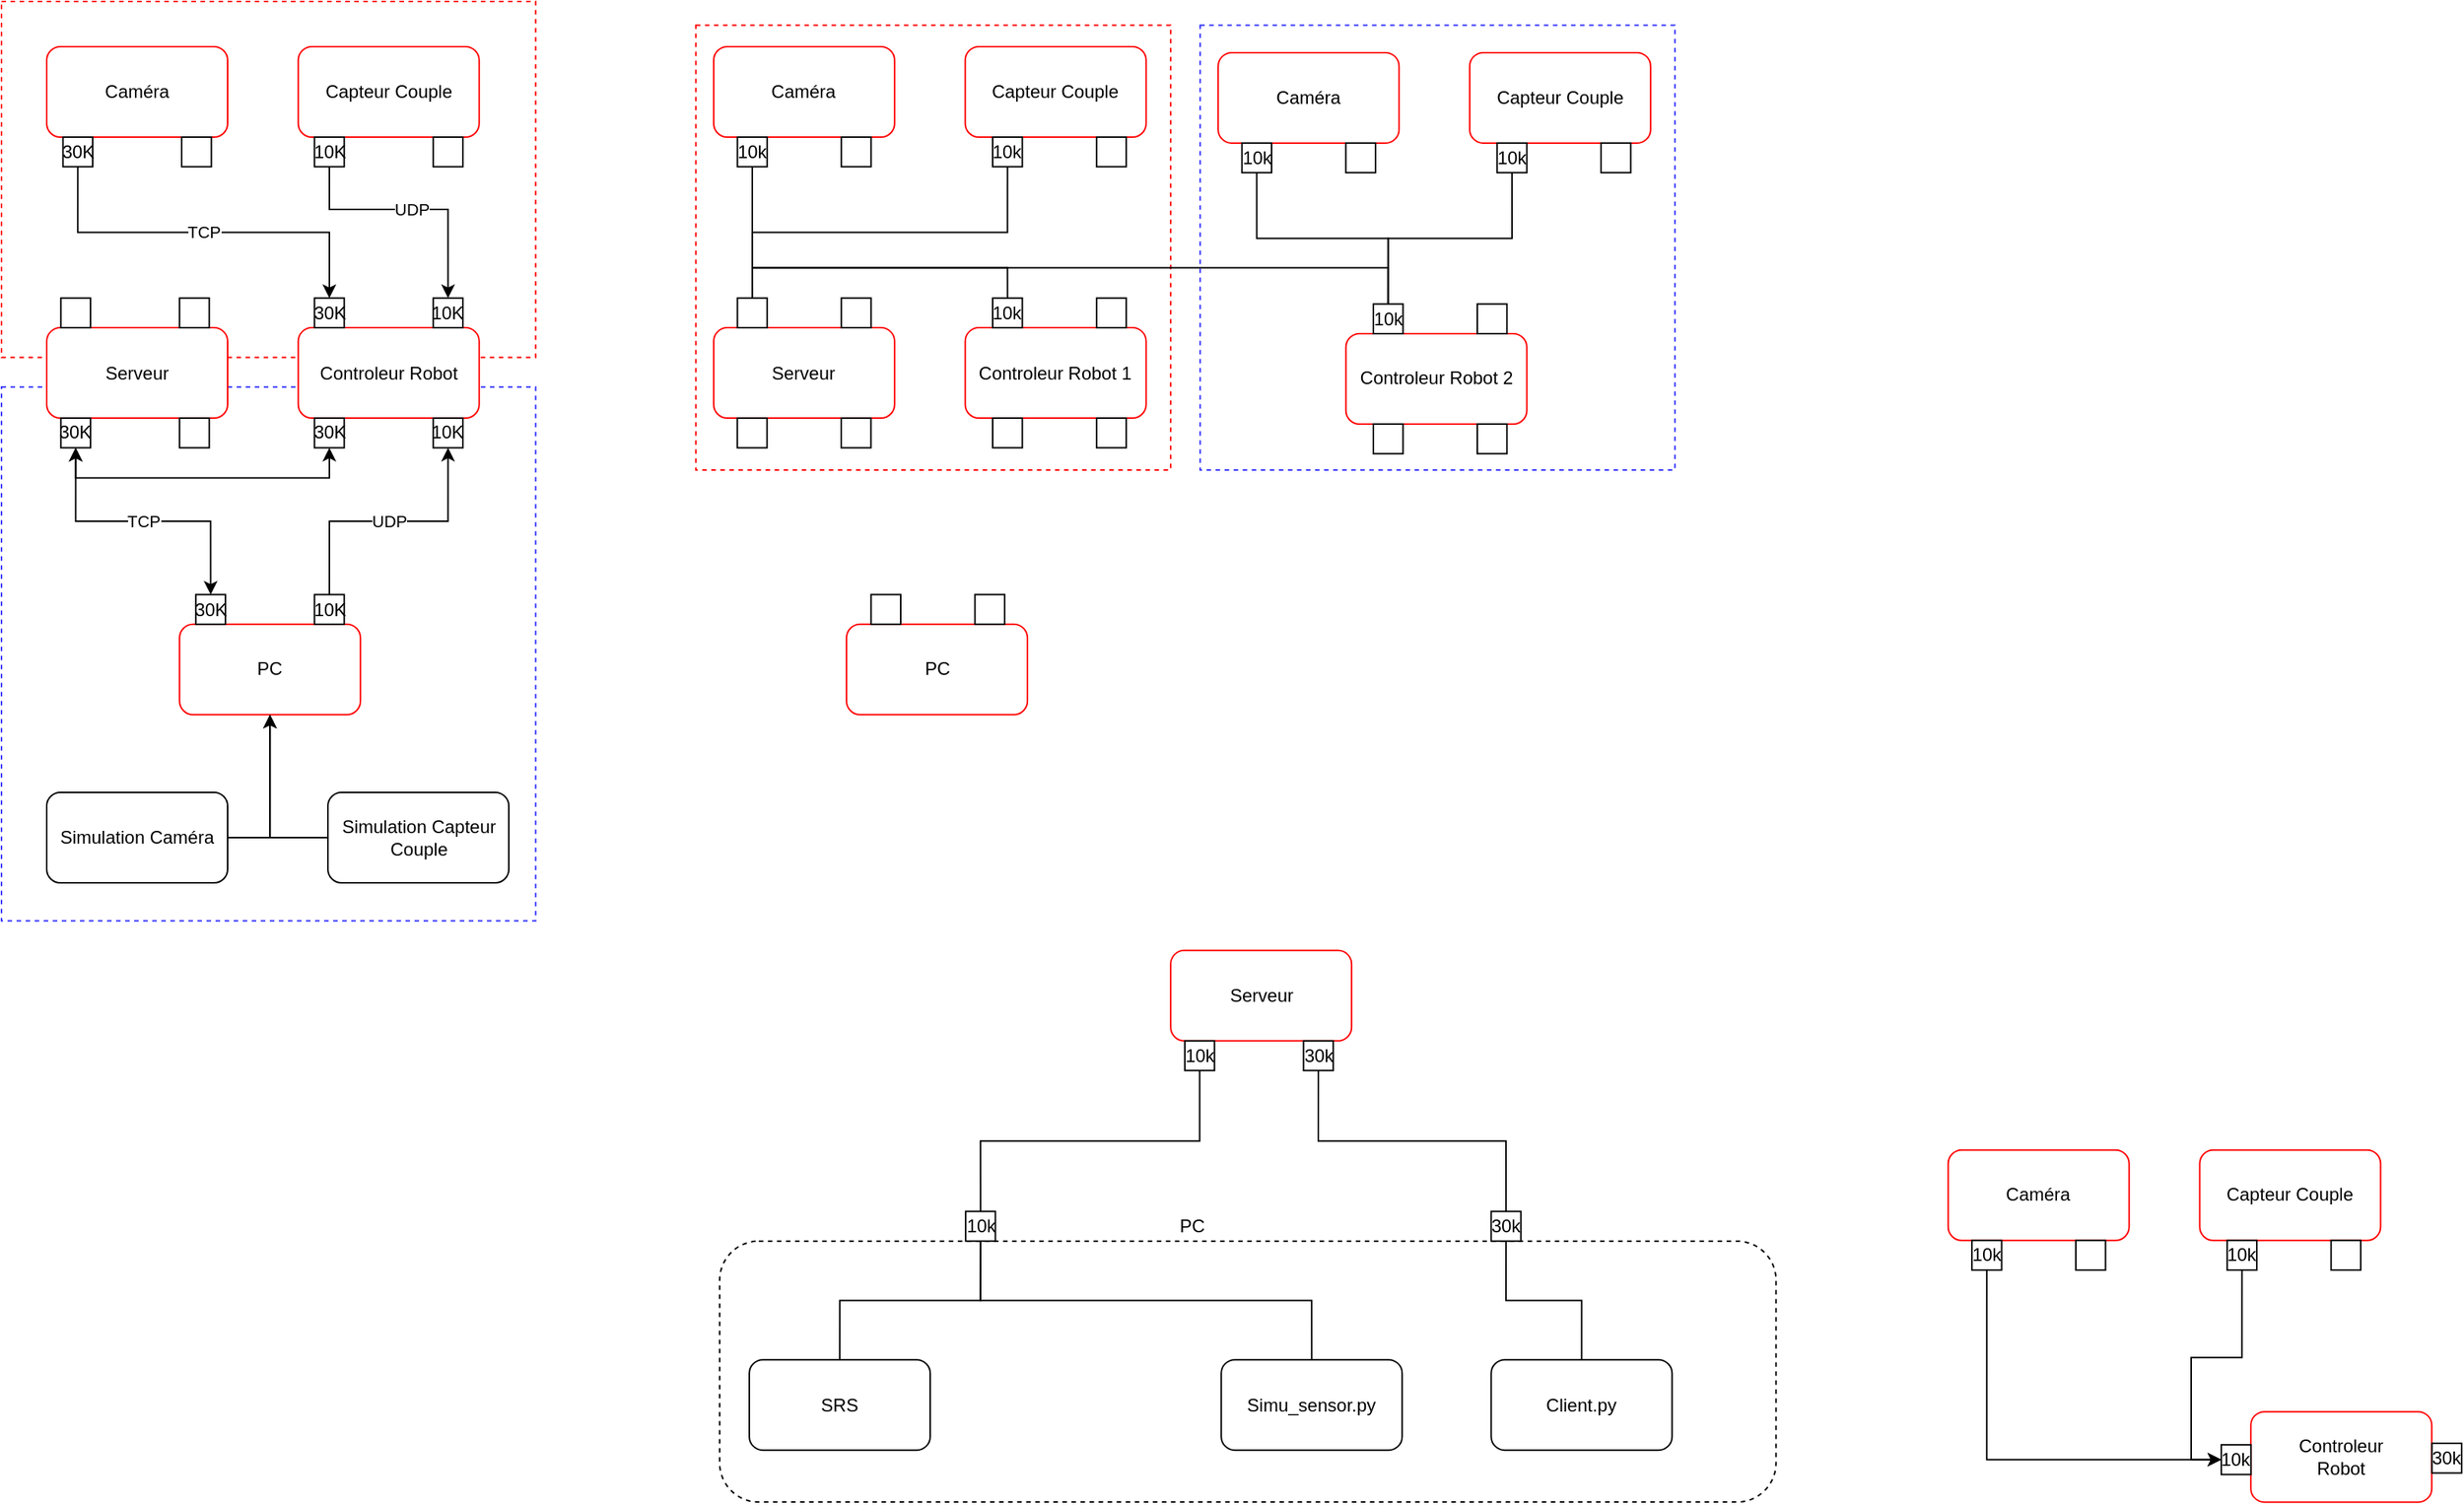 <mxfile version="17.2.4" type="device"><diagram id="symEUgIa1s-B51x7ZJpL" name="Page-1"><mxGraphModel dx="1002" dy="785" grid="1" gridSize="3.937" guides="1" tooltips="1" connect="1" arrows="1" fold="1" page="1" pageScale="1" pageWidth="827" pageHeight="1169" math="0" shadow="0"><root><mxCell id="0"/><mxCell id="1" parent="0"/><mxCell id="ca8hgtlipQwdxCiFbQDY-117" value="" style="rounded=1;whiteSpace=wrap;html=1;dashed=1;strokeColor=#000000;fillColor=none;connectable=0;allowArrows=0;" parent="1" vertex="1"><mxGeometry x="476.38" y="822.83" width="700.78" height="173.23" as="geometry"/></mxCell><mxCell id="ca8hgtlipQwdxCiFbQDY-94" value="" style="rounded=0;whiteSpace=wrap;html=1;dashed=1;strokeColor=#FF0000;fillColor=none;connectable=0;allowArrows=0;" parent="1" vertex="1"><mxGeometry x="460.63" y="15.75" width="314.96" height="295.27" as="geometry"/></mxCell><mxCell id="ca8hgtlipQwdxCiFbQDY-95" value="" style="rounded=0;whiteSpace=wrap;html=1;dashed=1;strokeColor=#3333FF;fillColor=none;connectable=0;allowArrows=0;" parent="1" vertex="1"><mxGeometry x="795.147" y="15.747" width="314.96" height="295.27" as="geometry"/></mxCell><mxCell id="ca8hgtlipQwdxCiFbQDY-43" value="" style="rounded=0;whiteSpace=wrap;html=1;fillColor=none;dashed=1;strokeColor=#3333FF;connectable=0;allowArrows=0;" parent="1" vertex="1"><mxGeometry y="255.9" width="354.33" height="354.34" as="geometry"/></mxCell><mxCell id="ca8hgtlipQwdxCiFbQDY-44" value="" style="rounded=0;whiteSpace=wrap;html=1;dashed=1;strokeColor=#FF0000;fillColor=none;connectable=0;allowArrows=0;" parent="1" vertex="1"><mxGeometry width="354.33" height="236.22" as="geometry"/></mxCell><mxCell id="ca8hgtlipQwdxCiFbQDY-1" value="Caméra" style="rounded=1;whiteSpace=wrap;html=1;strokeColor=#FF0000;" parent="1" vertex="1"><mxGeometry x="30" y="30" width="120" height="60" as="geometry"/></mxCell><mxCell id="ca8hgtlipQwdxCiFbQDY-2" value="Capteur Couple" style="rounded=1;whiteSpace=wrap;html=1;strokeColor=#FF0000;" parent="1" vertex="1"><mxGeometry x="196.85" y="30" width="120" height="60" as="geometry"/></mxCell><mxCell id="ca8hgtlipQwdxCiFbQDY-3" value="PC" style="rounded=1;whiteSpace=wrap;html=1;strokeColor=#FF0000;" parent="1" vertex="1"><mxGeometry x="118.11" y="413.39" width="120" height="60" as="geometry"/></mxCell><mxCell id="ca8hgtlipQwdxCiFbQDY-4" value="Controleur Robot" style="rounded=1;whiteSpace=wrap;html=1;strokeColor=#FF0000;" parent="1" vertex="1"><mxGeometry x="196.85" y="216.54" width="120" height="60" as="geometry"/></mxCell><mxCell id="ca8hgtlipQwdxCiFbQDY-5" value="Serveur" style="rounded=1;whiteSpace=wrap;html=1;strokeColor=#FF0000;" parent="1" vertex="1"><mxGeometry x="30" y="216.54" width="120" height="60" as="geometry"/></mxCell><mxCell id="ca8hgtlipQwdxCiFbQDY-20" style="edgeStyle=orthogonalEdgeStyle;rounded=0;orthogonalLoop=1;jettySize=auto;html=1;exitX=1;exitY=0.5;exitDx=0;exitDy=0;entryX=0.5;entryY=1;entryDx=0;entryDy=0;strokeColor=#000000;" parent="1" source="ca8hgtlipQwdxCiFbQDY-16" target="ca8hgtlipQwdxCiFbQDY-3" edge="1"><mxGeometry relative="1" as="geometry"/></mxCell><mxCell id="ca8hgtlipQwdxCiFbQDY-16" value="Simulation Caméra" style="rounded=1;whiteSpace=wrap;html=1;" parent="1" vertex="1"><mxGeometry x="29.995" y="524.995" width="120" height="60" as="geometry"/></mxCell><mxCell id="ca8hgtlipQwdxCiFbQDY-19" style="edgeStyle=orthogonalEdgeStyle;rounded=0;orthogonalLoop=1;jettySize=auto;html=1;exitX=0;exitY=0.5;exitDx=0;exitDy=0;entryX=0.5;entryY=1;entryDx=0;entryDy=0;strokeColor=#000000;" parent="1" source="ca8hgtlipQwdxCiFbQDY-17" target="ca8hgtlipQwdxCiFbQDY-3" edge="1"><mxGeometry relative="1" as="geometry"/></mxCell><mxCell id="ca8hgtlipQwdxCiFbQDY-17" value="Simulation Capteur Couple" style="rounded=1;whiteSpace=wrap;html=1;" parent="1" vertex="1"><mxGeometry x="216.535" y="525.005" width="120" height="60" as="geometry"/></mxCell><mxCell id="ca8hgtlipQwdxCiFbQDY-37" style="edgeStyle=orthogonalEdgeStyle;rounded=0;orthogonalLoop=1;jettySize=auto;html=1;exitX=0.5;exitY=1;exitDx=0;exitDy=0;entryX=0.5;entryY=1;entryDx=0;entryDy=0;startArrow=classic;startFill=1;strokeColor=#000000;" parent="1" source="ca8hgtlipQwdxCiFbQDY-26" target="ca8hgtlipQwdxCiFbQDY-30" edge="1"><mxGeometry relative="1" as="geometry"/></mxCell><mxCell id="ca8hgtlipQwdxCiFbQDY-26" value="30K" style="rounded=0;whiteSpace=wrap;html=1;aspect=fixed;" parent="1" vertex="1"><mxGeometry x="39.37" y="276.54" width="19.69" height="19.69" as="geometry"/></mxCell><mxCell id="ca8hgtlipQwdxCiFbQDY-27" value="" style="rounded=0;whiteSpace=wrap;html=1;aspect=fixed;" parent="1" vertex="1"><mxGeometry x="118.115" y="276.545" width="19.69" height="19.69" as="geometry"/></mxCell><mxCell id="ca8hgtlipQwdxCiFbQDY-28" value="" style="rounded=0;whiteSpace=wrap;html=1;aspect=fixed;" parent="1" vertex="1"><mxGeometry x="39.365" y="196.845" width="19.69" height="19.69" as="geometry"/></mxCell><mxCell id="ca8hgtlipQwdxCiFbQDY-29" value="" style="rounded=0;whiteSpace=wrap;html=1;aspect=fixed;" parent="1" vertex="1"><mxGeometry x="118.11" y="196.85" width="19.69" height="19.69" as="geometry"/></mxCell><mxCell id="ca8hgtlipQwdxCiFbQDY-30" value="30K" style="rounded=0;whiteSpace=wrap;html=1;aspect=fixed;" parent="1" vertex="1"><mxGeometry x="207.63" y="276.55" width="19.69" height="19.69" as="geometry"/></mxCell><mxCell id="ca8hgtlipQwdxCiFbQDY-31" value="10K" style="rounded=0;whiteSpace=wrap;html=1;aspect=fixed;" parent="1" vertex="1"><mxGeometry x="286.375" y="276.555" width="19.69" height="19.69" as="geometry"/></mxCell><mxCell id="ca8hgtlipQwdxCiFbQDY-32" value="30K" style="rounded=0;whiteSpace=wrap;html=1;aspect=fixed;" parent="1" vertex="1"><mxGeometry x="207.635" y="196.845" width="19.69" height="19.69" as="geometry"/></mxCell><mxCell id="ca8hgtlipQwdxCiFbQDY-33" value="10K" style="rounded=0;whiteSpace=wrap;html=1;aspect=fixed;" parent="1" vertex="1"><mxGeometry x="286.38" y="196.85" width="19.69" height="19.69" as="geometry"/></mxCell><mxCell id="ca8hgtlipQwdxCiFbQDY-36" value="TCP" style="edgeStyle=orthogonalEdgeStyle;rounded=0;orthogonalLoop=1;jettySize=auto;html=1;exitX=0.5;exitY=0;exitDx=0;exitDy=0;entryX=0.5;entryY=1;entryDx=0;entryDy=0;strokeColor=#000000;startArrow=classic;startFill=1;" parent="1" source="ca8hgtlipQwdxCiFbQDY-34" target="ca8hgtlipQwdxCiFbQDY-26" edge="1"><mxGeometry relative="1" as="geometry"/></mxCell><mxCell id="ca8hgtlipQwdxCiFbQDY-34" value="30K" style="rounded=0;whiteSpace=wrap;html=1;aspect=fixed;" parent="1" vertex="1"><mxGeometry x="128.89" y="393.69" width="19.69" height="19.69" as="geometry"/></mxCell><mxCell id="ca8hgtlipQwdxCiFbQDY-38" value="UDP" style="edgeStyle=orthogonalEdgeStyle;rounded=0;orthogonalLoop=1;jettySize=auto;html=1;exitX=0.5;exitY=0;exitDx=0;exitDy=0;entryX=0.5;entryY=1;entryDx=0;entryDy=0;startArrow=none;startFill=0;strokeColor=#000000;" parent="1" source="ca8hgtlipQwdxCiFbQDY-35" target="ca8hgtlipQwdxCiFbQDY-31" edge="1"><mxGeometry relative="1" as="geometry"/></mxCell><mxCell id="ca8hgtlipQwdxCiFbQDY-35" value="10K" style="rounded=0;whiteSpace=wrap;html=1;aspect=fixed;" parent="1" vertex="1"><mxGeometry x="207.635" y="393.695" width="19.69" height="19.69" as="geometry"/></mxCell><mxCell id="ca8hgtlipQwdxCiFbQDY-46" value="TCP" style="edgeStyle=orthogonalEdgeStyle;rounded=0;orthogonalLoop=1;jettySize=auto;html=1;exitX=0.5;exitY=1;exitDx=0;exitDy=0;entryX=0.5;entryY=0;entryDx=0;entryDy=0;startArrow=none;startFill=0;strokeColor=#000000;" parent="1" source="ca8hgtlipQwdxCiFbQDY-39" target="ca8hgtlipQwdxCiFbQDY-32" edge="1"><mxGeometry relative="1" as="geometry"/></mxCell><mxCell id="ca8hgtlipQwdxCiFbQDY-39" value="30K" style="rounded=0;whiteSpace=wrap;html=1;aspect=fixed;" parent="1" vertex="1"><mxGeometry x="40.78" y="90.0" width="19.69" height="19.69" as="geometry"/></mxCell><mxCell id="ca8hgtlipQwdxCiFbQDY-40" value="" style="rounded=0;whiteSpace=wrap;html=1;aspect=fixed;" parent="1" vertex="1"><mxGeometry x="119.525" y="90.005" width="19.69" height="19.69" as="geometry"/></mxCell><mxCell id="ca8hgtlipQwdxCiFbQDY-48" value="UDP" style="edgeStyle=orthogonalEdgeStyle;rounded=0;orthogonalLoop=1;jettySize=auto;html=1;exitX=0.5;exitY=1;exitDx=0;exitDy=0;entryX=0.5;entryY=0;entryDx=0;entryDy=0;startArrow=none;startFill=0;strokeColor=#000000;" parent="1" source="ca8hgtlipQwdxCiFbQDY-41" target="ca8hgtlipQwdxCiFbQDY-33" edge="1"><mxGeometry relative="1" as="geometry"><Array as="points"><mxPoint x="218" y="138"/><mxPoint x="296" y="138"/></Array></mxGeometry></mxCell><mxCell id="ca8hgtlipQwdxCiFbQDY-41" value="10K" style="rounded=0;whiteSpace=wrap;html=1;aspect=fixed;" parent="1" vertex="1"><mxGeometry x="207.635" y="90.005" width="19.69" height="19.69" as="geometry"/></mxCell><mxCell id="ca8hgtlipQwdxCiFbQDY-42" value="" style="rounded=0;whiteSpace=wrap;html=1;aspect=fixed;" parent="1" vertex="1"><mxGeometry x="286.38" y="90.01" width="19.69" height="19.69" as="geometry"/></mxCell><mxCell id="ca8hgtlipQwdxCiFbQDY-50" value="Caméra" style="rounded=1;whiteSpace=wrap;html=1;strokeColor=#FF0000;" parent="1" vertex="1"><mxGeometry x="472.435" y="30.005" width="120" height="60" as="geometry"/></mxCell><mxCell id="ca8hgtlipQwdxCiFbQDY-51" value="Capteur Couple" style="rounded=1;whiteSpace=wrap;html=1;strokeColor=#FF0000;" parent="1" vertex="1"><mxGeometry x="639.285" y="30.005" width="120" height="60" as="geometry"/></mxCell><mxCell id="ca8hgtlipQwdxCiFbQDY-52" value="PC" style="rounded=1;whiteSpace=wrap;html=1;strokeColor=#FF0000;" parent="1" vertex="1"><mxGeometry x="560.545" y="413.395" width="120" height="60" as="geometry"/></mxCell><mxCell id="ca8hgtlipQwdxCiFbQDY-53" value="Controleur Robot 1" style="rounded=1;whiteSpace=wrap;html=1;strokeColor=#FF0000;" parent="1" vertex="1"><mxGeometry x="639.285" y="216.545" width="120" height="60" as="geometry"/></mxCell><mxCell id="ca8hgtlipQwdxCiFbQDY-54" value="Serveur" style="rounded=1;whiteSpace=wrap;html=1;strokeColor=#FF0000;" parent="1" vertex="1"><mxGeometry x="472.435" y="216.545" width="120" height="60" as="geometry"/></mxCell><mxCell id="ca8hgtlipQwdxCiFbQDY-69" style="edgeStyle=orthogonalEdgeStyle;rounded=0;orthogonalLoop=1;jettySize=auto;html=1;exitX=0.5;exitY=1;exitDx=0;exitDy=0;entryX=0.5;entryY=0;entryDx=0;entryDy=0;startArrow=none;startFill=0;strokeColor=#000000;endArrow=none;endFill=0;" parent="1" source="ca8hgtlipQwdxCiFbQDY-55" target="ca8hgtlipQwdxCiFbQDY-63" edge="1"><mxGeometry relative="1" as="geometry"/></mxCell><mxCell id="ca8hgtlipQwdxCiFbQDY-55" value="10k" style="rounded=0;whiteSpace=wrap;html=1;aspect=fixed;" parent="1" vertex="1"><mxGeometry x="488.185" y="90.005" width="19.69" height="19.69" as="geometry"/></mxCell><mxCell id="ca8hgtlipQwdxCiFbQDY-56" value="" style="rounded=0;whiteSpace=wrap;html=1;aspect=fixed;" parent="1" vertex="1"><mxGeometry x="557.12" y="90.0" width="19.69" height="19.69" as="geometry"/></mxCell><mxCell id="ca8hgtlipQwdxCiFbQDY-70" style="edgeStyle=orthogonalEdgeStyle;rounded=0;orthogonalLoop=1;jettySize=auto;html=1;exitX=0.5;exitY=1;exitDx=0;exitDy=0;startArrow=none;startFill=0;strokeColor=#000000;endArrow=none;endFill=0;" parent="1" source="ca8hgtlipQwdxCiFbQDY-57" target="ca8hgtlipQwdxCiFbQDY-63" edge="1"><mxGeometry relative="1" as="geometry"/></mxCell><mxCell id="ca8hgtlipQwdxCiFbQDY-57" value="10k" style="rounded=0;whiteSpace=wrap;html=1;aspect=fixed;" parent="1" vertex="1"><mxGeometry x="657.482" y="90.002" width="19.69" height="19.69" as="geometry"/></mxCell><mxCell id="ca8hgtlipQwdxCiFbQDY-58" value="" style="rounded=0;whiteSpace=wrap;html=1;aspect=fixed;" parent="1" vertex="1"><mxGeometry x="726.417" y="89.997" width="19.69" height="19.69" as="geometry"/></mxCell><mxCell id="ca8hgtlipQwdxCiFbQDY-59" value="" style="rounded=0;whiteSpace=wrap;html=1;aspect=fixed;" parent="1" vertex="1"><mxGeometry x="488.119" y="276.559" width="19.69" height="19.69" as="geometry"/></mxCell><mxCell id="ca8hgtlipQwdxCiFbQDY-60" value="" style="rounded=0;whiteSpace=wrap;html=1;aspect=fixed;" parent="1" vertex="1"><mxGeometry x="557.054" y="276.554" width="19.69" height="19.69" as="geometry"/></mxCell><mxCell id="ca8hgtlipQwdxCiFbQDY-61" value="" style="rounded=0;whiteSpace=wrap;html=1;aspect=fixed;" parent="1" vertex="1"><mxGeometry x="657.486" y="276.536" width="19.69" height="19.69" as="geometry"/></mxCell><mxCell id="ca8hgtlipQwdxCiFbQDY-62" value="" style="rounded=0;whiteSpace=wrap;html=1;aspect=fixed;" parent="1" vertex="1"><mxGeometry x="726.421" y="276.531" width="19.69" height="19.69" as="geometry"/></mxCell><mxCell id="ca8hgtlipQwdxCiFbQDY-63" value="" style="rounded=0;whiteSpace=wrap;html=1;aspect=fixed;" parent="1" vertex="1"><mxGeometry x="488.183" y="196.843" width="19.69" height="19.69" as="geometry"/></mxCell><mxCell id="ca8hgtlipQwdxCiFbQDY-64" value="" style="rounded=0;whiteSpace=wrap;html=1;aspect=fixed;" parent="1" vertex="1"><mxGeometry x="557.118" y="196.838" width="19.69" height="19.69" as="geometry"/></mxCell><mxCell id="ca8hgtlipQwdxCiFbQDY-71" style="edgeStyle=orthogonalEdgeStyle;rounded=0;orthogonalLoop=1;jettySize=auto;html=1;exitX=0.5;exitY=0;exitDx=0;exitDy=0;entryX=0.5;entryY=0;entryDx=0;entryDy=0;startArrow=none;startFill=0;strokeColor=#000000;endArrow=none;endFill=0;" parent="1" source="ca8hgtlipQwdxCiFbQDY-65" target="ca8hgtlipQwdxCiFbQDY-63" edge="1"><mxGeometry relative="1" as="geometry"/></mxCell><mxCell id="ca8hgtlipQwdxCiFbQDY-65" value="10k" style="rounded=0;whiteSpace=wrap;html=1;aspect=fixed;" parent="1" vertex="1"><mxGeometry x="657.49" y="196.86" width="19.69" height="19.69" as="geometry"/></mxCell><mxCell id="ca8hgtlipQwdxCiFbQDY-66" value="" style="rounded=0;whiteSpace=wrap;html=1;aspect=fixed;" parent="1" vertex="1"><mxGeometry x="726.425" y="196.855" width="19.69" height="19.69" as="geometry"/></mxCell><mxCell id="ca8hgtlipQwdxCiFbQDY-67" value="" style="rounded=0;whiteSpace=wrap;html=1;aspect=fixed;" parent="1" vertex="1"><mxGeometry x="576.807" y="393.687" width="19.69" height="19.69" as="geometry"/></mxCell><mxCell id="ca8hgtlipQwdxCiFbQDY-68" value="" style="rounded=0;whiteSpace=wrap;html=1;aspect=fixed;" parent="1" vertex="1"><mxGeometry x="645.742" y="393.682" width="19.69" height="19.69" as="geometry"/></mxCell><mxCell id="ca8hgtlipQwdxCiFbQDY-72" value="Caméra" style="rounded=1;whiteSpace=wrap;html=1;strokeColor=#FF0000;" parent="1" vertex="1"><mxGeometry x="807.082" y="33.942" width="120" height="60" as="geometry"/></mxCell><mxCell id="ca8hgtlipQwdxCiFbQDY-73" value="Capteur Couple" style="rounded=1;whiteSpace=wrap;html=1;strokeColor=#FF0000;" parent="1" vertex="1"><mxGeometry x="973.932" y="33.942" width="120" height="60" as="geometry"/></mxCell><mxCell id="ca8hgtlipQwdxCiFbQDY-74" value="Controleur Robot 2" style="rounded=1;whiteSpace=wrap;html=1;strokeColor=#FF0000;" parent="1" vertex="1"><mxGeometry x="891.822" y="220.482" width="120" height="60" as="geometry"/></mxCell><mxCell id="ca8hgtlipQwdxCiFbQDY-91" style="edgeStyle=orthogonalEdgeStyle;rounded=0;orthogonalLoop=1;jettySize=auto;html=1;exitX=0.5;exitY=1;exitDx=0;exitDy=0;entryX=0.5;entryY=0;entryDx=0;entryDy=0;startArrow=none;startFill=0;strokeColor=#000000;endArrow=none;endFill=0;" parent="1" source="ca8hgtlipQwdxCiFbQDY-77" target="ca8hgtlipQwdxCiFbQDY-89" edge="1"><mxGeometry relative="1" as="geometry"/></mxCell><mxCell id="ca8hgtlipQwdxCiFbQDY-77" value="10k" style="rounded=0;whiteSpace=wrap;html=1;aspect=fixed;" parent="1" vertex="1"><mxGeometry x="822.832" y="93.942" width="19.69" height="19.69" as="geometry"/></mxCell><mxCell id="ca8hgtlipQwdxCiFbQDY-78" value="" style="rounded=0;whiteSpace=wrap;html=1;aspect=fixed;" parent="1" vertex="1"><mxGeometry x="891.767" y="93.937" width="19.69" height="19.69" as="geometry"/></mxCell><mxCell id="ca8hgtlipQwdxCiFbQDY-92" style="edgeStyle=orthogonalEdgeStyle;rounded=0;orthogonalLoop=1;jettySize=auto;html=1;exitX=0.5;exitY=1;exitDx=0;exitDy=0;startArrow=none;startFill=0;strokeColor=#000000;endArrow=none;endFill=0;" parent="1" source="ca8hgtlipQwdxCiFbQDY-80" target="ca8hgtlipQwdxCiFbQDY-89" edge="1"><mxGeometry relative="1" as="geometry"/></mxCell><mxCell id="ca8hgtlipQwdxCiFbQDY-80" value="10k" style="rounded=0;whiteSpace=wrap;html=1;aspect=fixed;" parent="1" vertex="1"><mxGeometry x="992.129" y="93.939" width="19.69" height="19.69" as="geometry"/></mxCell><mxCell id="ca8hgtlipQwdxCiFbQDY-81" value="" style="rounded=0;whiteSpace=wrap;html=1;aspect=fixed;" parent="1" vertex="1"><mxGeometry x="1061.064" y="93.934" width="19.69" height="19.69" as="geometry"/></mxCell><mxCell id="ca8hgtlipQwdxCiFbQDY-84" value="" style="rounded=0;whiteSpace=wrap;html=1;aspect=fixed;" parent="1" vertex="1"><mxGeometry x="910.023" y="280.473" width="19.69" height="19.69" as="geometry"/></mxCell><mxCell id="ca8hgtlipQwdxCiFbQDY-85" value="" style="rounded=0;whiteSpace=wrap;html=1;aspect=fixed;" parent="1" vertex="1"><mxGeometry x="978.958" y="280.468" width="19.69" height="19.69" as="geometry"/></mxCell><mxCell id="ca8hgtlipQwdxCiFbQDY-93" style="edgeStyle=orthogonalEdgeStyle;rounded=0;orthogonalLoop=1;jettySize=auto;html=1;exitX=0.5;exitY=0;exitDx=0;exitDy=0;entryX=0.5;entryY=0;entryDx=0;entryDy=0;startArrow=none;startFill=0;strokeColor=#000000;endArrow=none;endFill=0;" parent="1" source="ca8hgtlipQwdxCiFbQDY-89" target="ca8hgtlipQwdxCiFbQDY-63" edge="1"><mxGeometry relative="1" as="geometry"/></mxCell><mxCell id="ca8hgtlipQwdxCiFbQDY-89" value="10k" style="rounded=0;whiteSpace=wrap;html=1;aspect=fixed;" parent="1" vertex="1"><mxGeometry x="910.027" y="200.797" width="19.69" height="19.69" as="geometry"/></mxCell><mxCell id="ca8hgtlipQwdxCiFbQDY-90" value="" style="rounded=0;whiteSpace=wrap;html=1;aspect=fixed;" parent="1" vertex="1"><mxGeometry x="978.962" y="200.792" width="19.69" height="19.69" as="geometry"/></mxCell><mxCell id="ca8hgtlipQwdxCiFbQDY-98" value="SRS" style="rounded=1;whiteSpace=wrap;html=1;strokeColor=#000000;" parent="1" vertex="1"><mxGeometry x="496.057" y="901.577" width="120" height="60" as="geometry"/></mxCell><mxCell id="ca8hgtlipQwdxCiFbQDY-125" style="edgeStyle=orthogonalEdgeStyle;rounded=0;orthogonalLoop=1;jettySize=auto;html=1;exitX=0.5;exitY=0;exitDx=0;exitDy=0;entryX=0.5;entryY=1;entryDx=0;entryDy=0;startArrow=none;startFill=0;endArrow=none;endFill=0;strokeColor=#000000;" parent="1" source="ca8hgtlipQwdxCiFbQDY-103" target="ca8hgtlipQwdxCiFbQDY-107" edge="1"><mxGeometry relative="1" as="geometry"/></mxCell><mxCell id="ca8hgtlipQwdxCiFbQDY-103" value="Simu_sensor.py" style="rounded=1;whiteSpace=wrap;html=1;" parent="1" vertex="1"><mxGeometry x="809.132" y="901.572" width="120" height="60" as="geometry"/></mxCell><mxCell id="ca8hgtlipQwdxCiFbQDY-119" style="edgeStyle=orthogonalEdgeStyle;rounded=0;orthogonalLoop=1;jettySize=auto;html=1;exitX=0.5;exitY=0;exitDx=0;exitDy=0;entryX=0.5;entryY=1;entryDx=0;entryDy=0;startArrow=none;startFill=0;endArrow=none;endFill=0;strokeColor=#000000;" parent="1" source="ca8hgtlipQwdxCiFbQDY-107" target="ca8hgtlipQwdxCiFbQDY-105" edge="1"><mxGeometry relative="1" as="geometry"/></mxCell><mxCell id="ca8hgtlipQwdxCiFbQDY-122" style="edgeStyle=orthogonalEdgeStyle;rounded=0;orthogonalLoop=1;jettySize=auto;html=1;exitX=0.5;exitY=1;exitDx=0;exitDy=0;entryX=0.5;entryY=0;entryDx=0;entryDy=0;startArrow=none;startFill=0;endArrow=none;endFill=0;strokeColor=#000000;" parent="1" source="ca8hgtlipQwdxCiFbQDY-107" target="ca8hgtlipQwdxCiFbQDY-98" edge="1"><mxGeometry relative="1" as="geometry"/></mxCell><mxCell id="ca8hgtlipQwdxCiFbQDY-107" value="10k" style="rounded=0;whiteSpace=wrap;html=1;aspect=fixed;" parent="1" vertex="1"><mxGeometry x="639.592" y="803.132" width="19.69" height="19.69" as="geometry"/></mxCell><mxCell id="ca8hgtlipQwdxCiFbQDY-127" style="edgeStyle=orthogonalEdgeStyle;rounded=0;orthogonalLoop=1;jettySize=auto;html=1;exitX=0.5;exitY=1;exitDx=0;exitDy=0;entryX=0.5;entryY=0;entryDx=0;entryDy=0;startArrow=none;startFill=0;endArrow=none;endFill=0;strokeColor=#000000;" parent="1" source="ca8hgtlipQwdxCiFbQDY-108" target="ca8hgtlipQwdxCiFbQDY-121" edge="1"><mxGeometry relative="1" as="geometry"/></mxCell><mxCell id="ca8hgtlipQwdxCiFbQDY-128" style="edgeStyle=orthogonalEdgeStyle;rounded=0;orthogonalLoop=1;jettySize=auto;html=1;exitX=0.5;exitY=0;exitDx=0;exitDy=0;entryX=0.5;entryY=1;entryDx=0;entryDy=0;startArrow=none;startFill=0;endArrow=none;endFill=0;strokeColor=#000000;" parent="1" source="ca8hgtlipQwdxCiFbQDY-108" target="ca8hgtlipQwdxCiFbQDY-106" edge="1"><mxGeometry relative="1" as="geometry"/></mxCell><mxCell id="ca8hgtlipQwdxCiFbQDY-108" value="30k" style="rounded=0;whiteSpace=wrap;html=1;aspect=fixed;" parent="1" vertex="1"><mxGeometry x="988.187" y="803.137" width="19.69" height="19.69" as="geometry"/></mxCell><mxCell id="ca8hgtlipQwdxCiFbQDY-118" value="PC" style="text;html=1;strokeColor=none;fillColor=none;align=center;verticalAlign=middle;whiteSpace=wrap;rounded=0;dashed=1;" parent="1" vertex="1"><mxGeometry x="759.84" y="797.98" width="60" height="30" as="geometry"/></mxCell><mxCell id="ca8hgtlipQwdxCiFbQDY-121" value="Client.py" style="rounded=1;whiteSpace=wrap;html=1;" parent="1" vertex="1"><mxGeometry x="988.189" y="901.579" width="120" height="60" as="geometry"/></mxCell><mxCell id="ca8hgtlipQwdxCiFbQDY-129" value="" style="group" parent="1" vertex="1" connectable="0"><mxGeometry x="775.587" y="629.917" width="120" height="79.695" as="geometry"/></mxCell><mxCell id="ca8hgtlipQwdxCiFbQDY-99" value="Serveur" style="rounded=1;whiteSpace=wrap;html=1;strokeColor=#FF0000;" parent="ca8hgtlipQwdxCiFbQDY-129" vertex="1"><mxGeometry width="120" height="60" as="geometry"/></mxCell><mxCell id="ca8hgtlipQwdxCiFbQDY-105" value="10k" style="rounded=0;whiteSpace=wrap;html=1;aspect=fixed;" parent="ca8hgtlipQwdxCiFbQDY-129" vertex="1"><mxGeometry x="9.37" y="60" width="19.69" height="19.69" as="geometry"/></mxCell><mxCell id="ca8hgtlipQwdxCiFbQDY-106" value="30k" style="rounded=0;whiteSpace=wrap;html=1;aspect=fixed;" parent="ca8hgtlipQwdxCiFbQDY-129" vertex="1"><mxGeometry x="88.115" y="60.005" width="19.69" height="19.69" as="geometry"/></mxCell><mxCell id="oAN06cvSYlmMErHd32q0-18" value="Caméra" style="rounded=1;whiteSpace=wrap;html=1;strokeColor=#FF0000;" vertex="1" parent="1"><mxGeometry x="1291.339" y="762.369" width="120" height="60" as="geometry"/></mxCell><mxCell id="oAN06cvSYlmMErHd32q0-19" value="Capteur Couple" style="rounded=1;whiteSpace=wrap;html=1;strokeColor=#FF0000;" vertex="1" parent="1"><mxGeometry x="1458.189" y="762.369" width="120" height="60" as="geometry"/></mxCell><mxCell id="oAN06cvSYlmMErHd32q0-32" style="edgeStyle=orthogonalEdgeStyle;rounded=0;orthogonalLoop=1;jettySize=auto;html=1;exitX=0.5;exitY=1;exitDx=0;exitDy=0;entryX=0;entryY=0.5;entryDx=0;entryDy=0;" edge="1" parent="1" source="oAN06cvSYlmMErHd32q0-22" target="oAN06cvSYlmMErHd32q0-15"><mxGeometry relative="1" as="geometry"/></mxCell><mxCell id="oAN06cvSYlmMErHd32q0-22" value="10k" style="rounded=0;whiteSpace=wrap;html=1;aspect=fixed;" vertex="1" parent="1"><mxGeometry x="1307.089" y="822.369" width="19.69" height="19.69" as="geometry"/></mxCell><mxCell id="oAN06cvSYlmMErHd32q0-23" value="" style="rounded=0;whiteSpace=wrap;html=1;aspect=fixed;" vertex="1" parent="1"><mxGeometry x="1376.024" y="822.364" width="19.69" height="19.69" as="geometry"/></mxCell><mxCell id="oAN06cvSYlmMErHd32q0-34" style="edgeStyle=orthogonalEdgeStyle;rounded=0;orthogonalLoop=1;jettySize=auto;html=1;exitX=0.5;exitY=1;exitDx=0;exitDy=0;entryX=0;entryY=0.5;entryDx=0;entryDy=0;" edge="1" parent="1" source="oAN06cvSYlmMErHd32q0-25" target="oAN06cvSYlmMErHd32q0-15"><mxGeometry relative="1" as="geometry"/></mxCell><mxCell id="oAN06cvSYlmMErHd32q0-25" value="10k" style="rounded=0;whiteSpace=wrap;html=1;aspect=fixed;" vertex="1" parent="1"><mxGeometry x="1476.386" y="822.366" width="19.69" height="19.69" as="geometry"/></mxCell><mxCell id="oAN06cvSYlmMErHd32q0-26" value="" style="rounded=0;whiteSpace=wrap;html=1;aspect=fixed;" vertex="1" parent="1"><mxGeometry x="1545.321" y="822.361" width="19.69" height="19.69" as="geometry"/></mxCell><mxCell id="oAN06cvSYlmMErHd32q0-14" value="Controleur&lt;br&gt;Robot" style="rounded=1;whiteSpace=wrap;html=1;strokeColor=#FF0000;" vertex="1" parent="1"><mxGeometry x="1492.124" y="936.064" width="120" height="60" as="geometry"/></mxCell><mxCell id="oAN06cvSYlmMErHd32q0-15" value="10k" style="rounded=0;whiteSpace=wrap;html=1;aspect=fixed;" vertex="1" parent="1"><mxGeometry x="1472.494" y="958.064" width="19.69" height="19.69" as="geometry"/></mxCell><mxCell id="oAN06cvSYlmMErHd32q0-16" value="30k" style="rounded=0;whiteSpace=wrap;html=1;aspect=fixed;" vertex="1" parent="1"><mxGeometry x="1612.239" y="957.069" width="19.69" height="19.69" as="geometry"/></mxCell></root></mxGraphModel></diagram></mxfile>